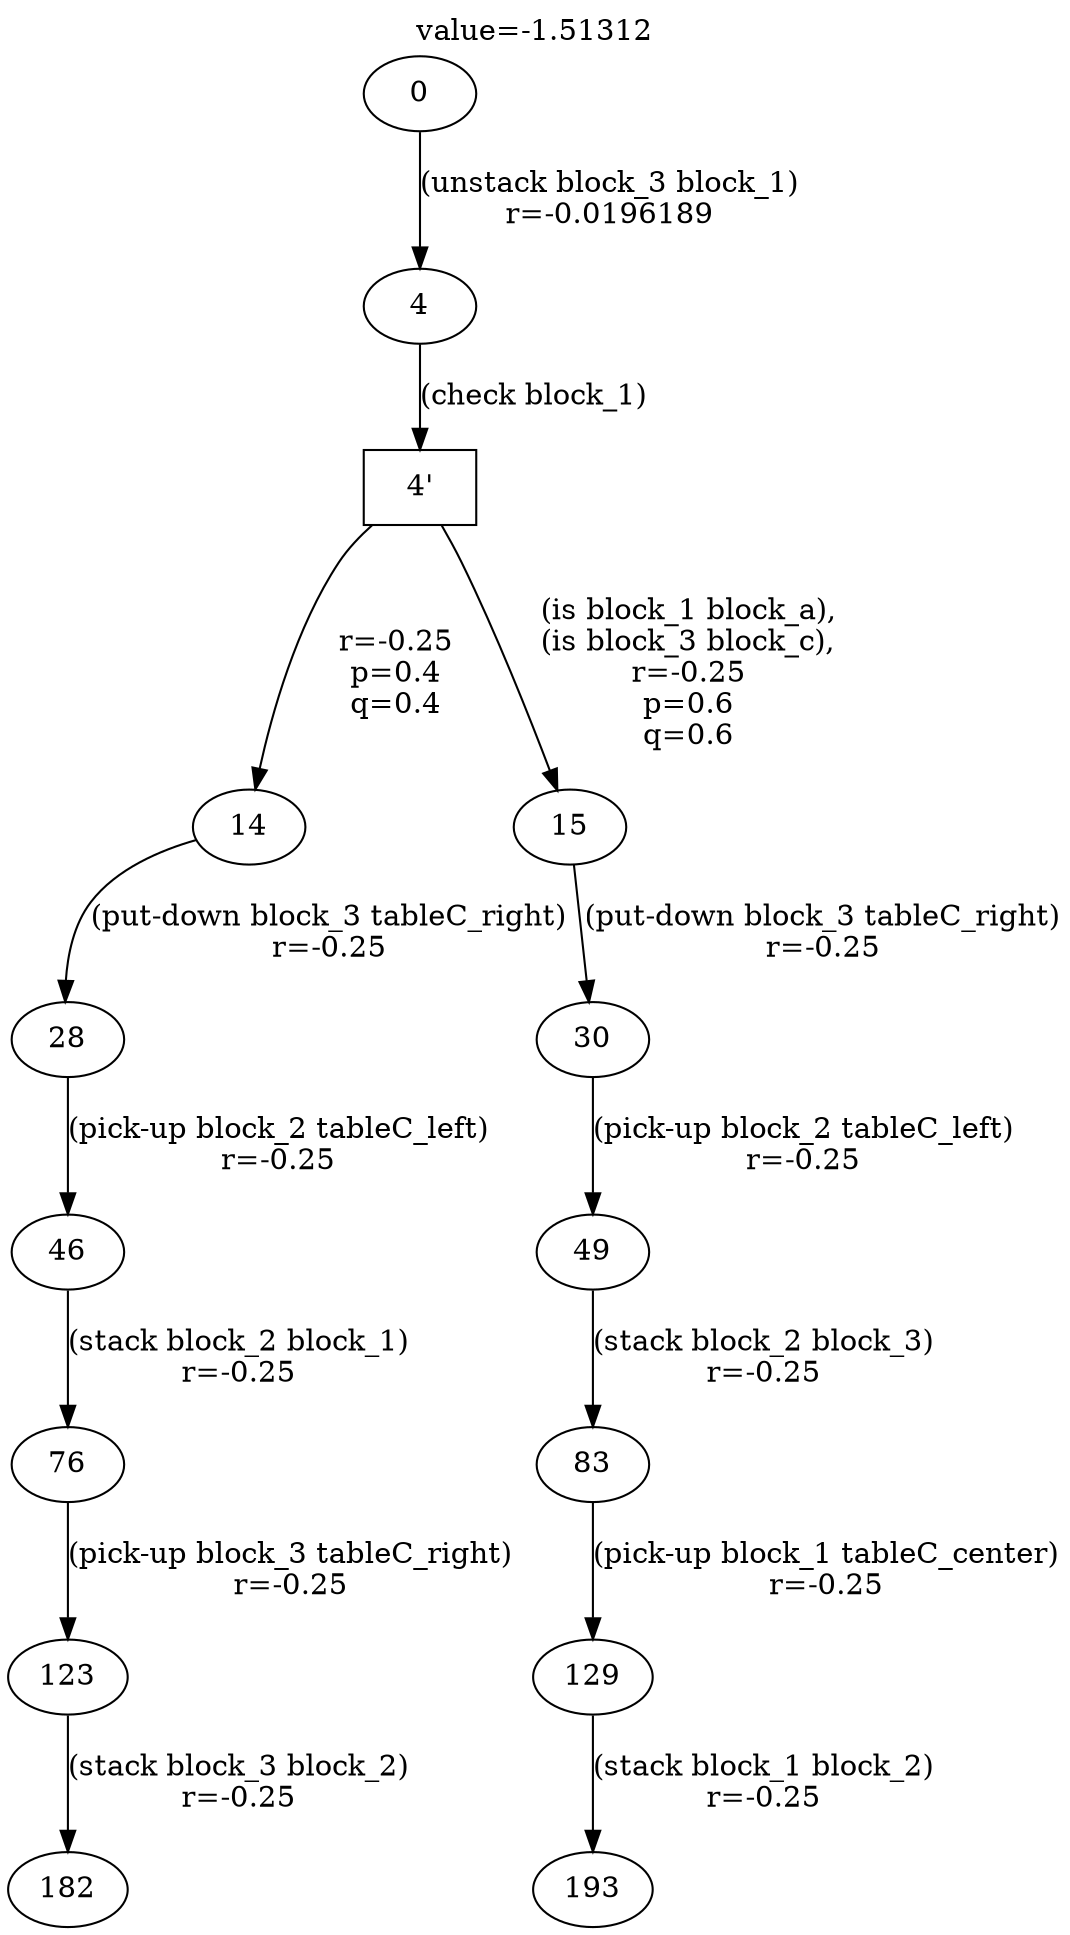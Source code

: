 digraph g{
label="value=-1.51312"
labelloc=top
0->4 [ label="(unstack block_3 block_1)
r=-0.0196189" ];
"4'" [ shape=box ] ;
4->"4'" [ label="(check block_1)" ];
"4'"->14 [ label="
r=-0.25
p=0.4
q=0.4" ];
14->28 [ label="(put-down block_3 tableC_right)
r=-0.25" ];
28->46 [ label="(pick-up block_2 tableC_left)
r=-0.25" ];
46->76 [ label="(stack block_2 block_1)
r=-0.25" ];
76->123 [ label="(pick-up block_3 tableC_right)
r=-0.25" ];
123->182 [ label="(stack block_3 block_2)
r=-0.25" ];
"4'"->15 [ label="
(is block_1 block_a),
(is block_3 block_c),
r=-0.25
p=0.6
q=0.6" ];
15->30 [ label="(put-down block_3 tableC_right)
r=-0.25" ];
30->49 [ label="(pick-up block_2 tableC_left)
r=-0.25" ];
49->83 [ label="(stack block_2 block_3)
r=-0.25" ];
83->129 [ label="(pick-up block_1 tableC_center)
r=-0.25" ];
129->193 [ label="(stack block_1 block_2)
r=-0.25" ];
}
